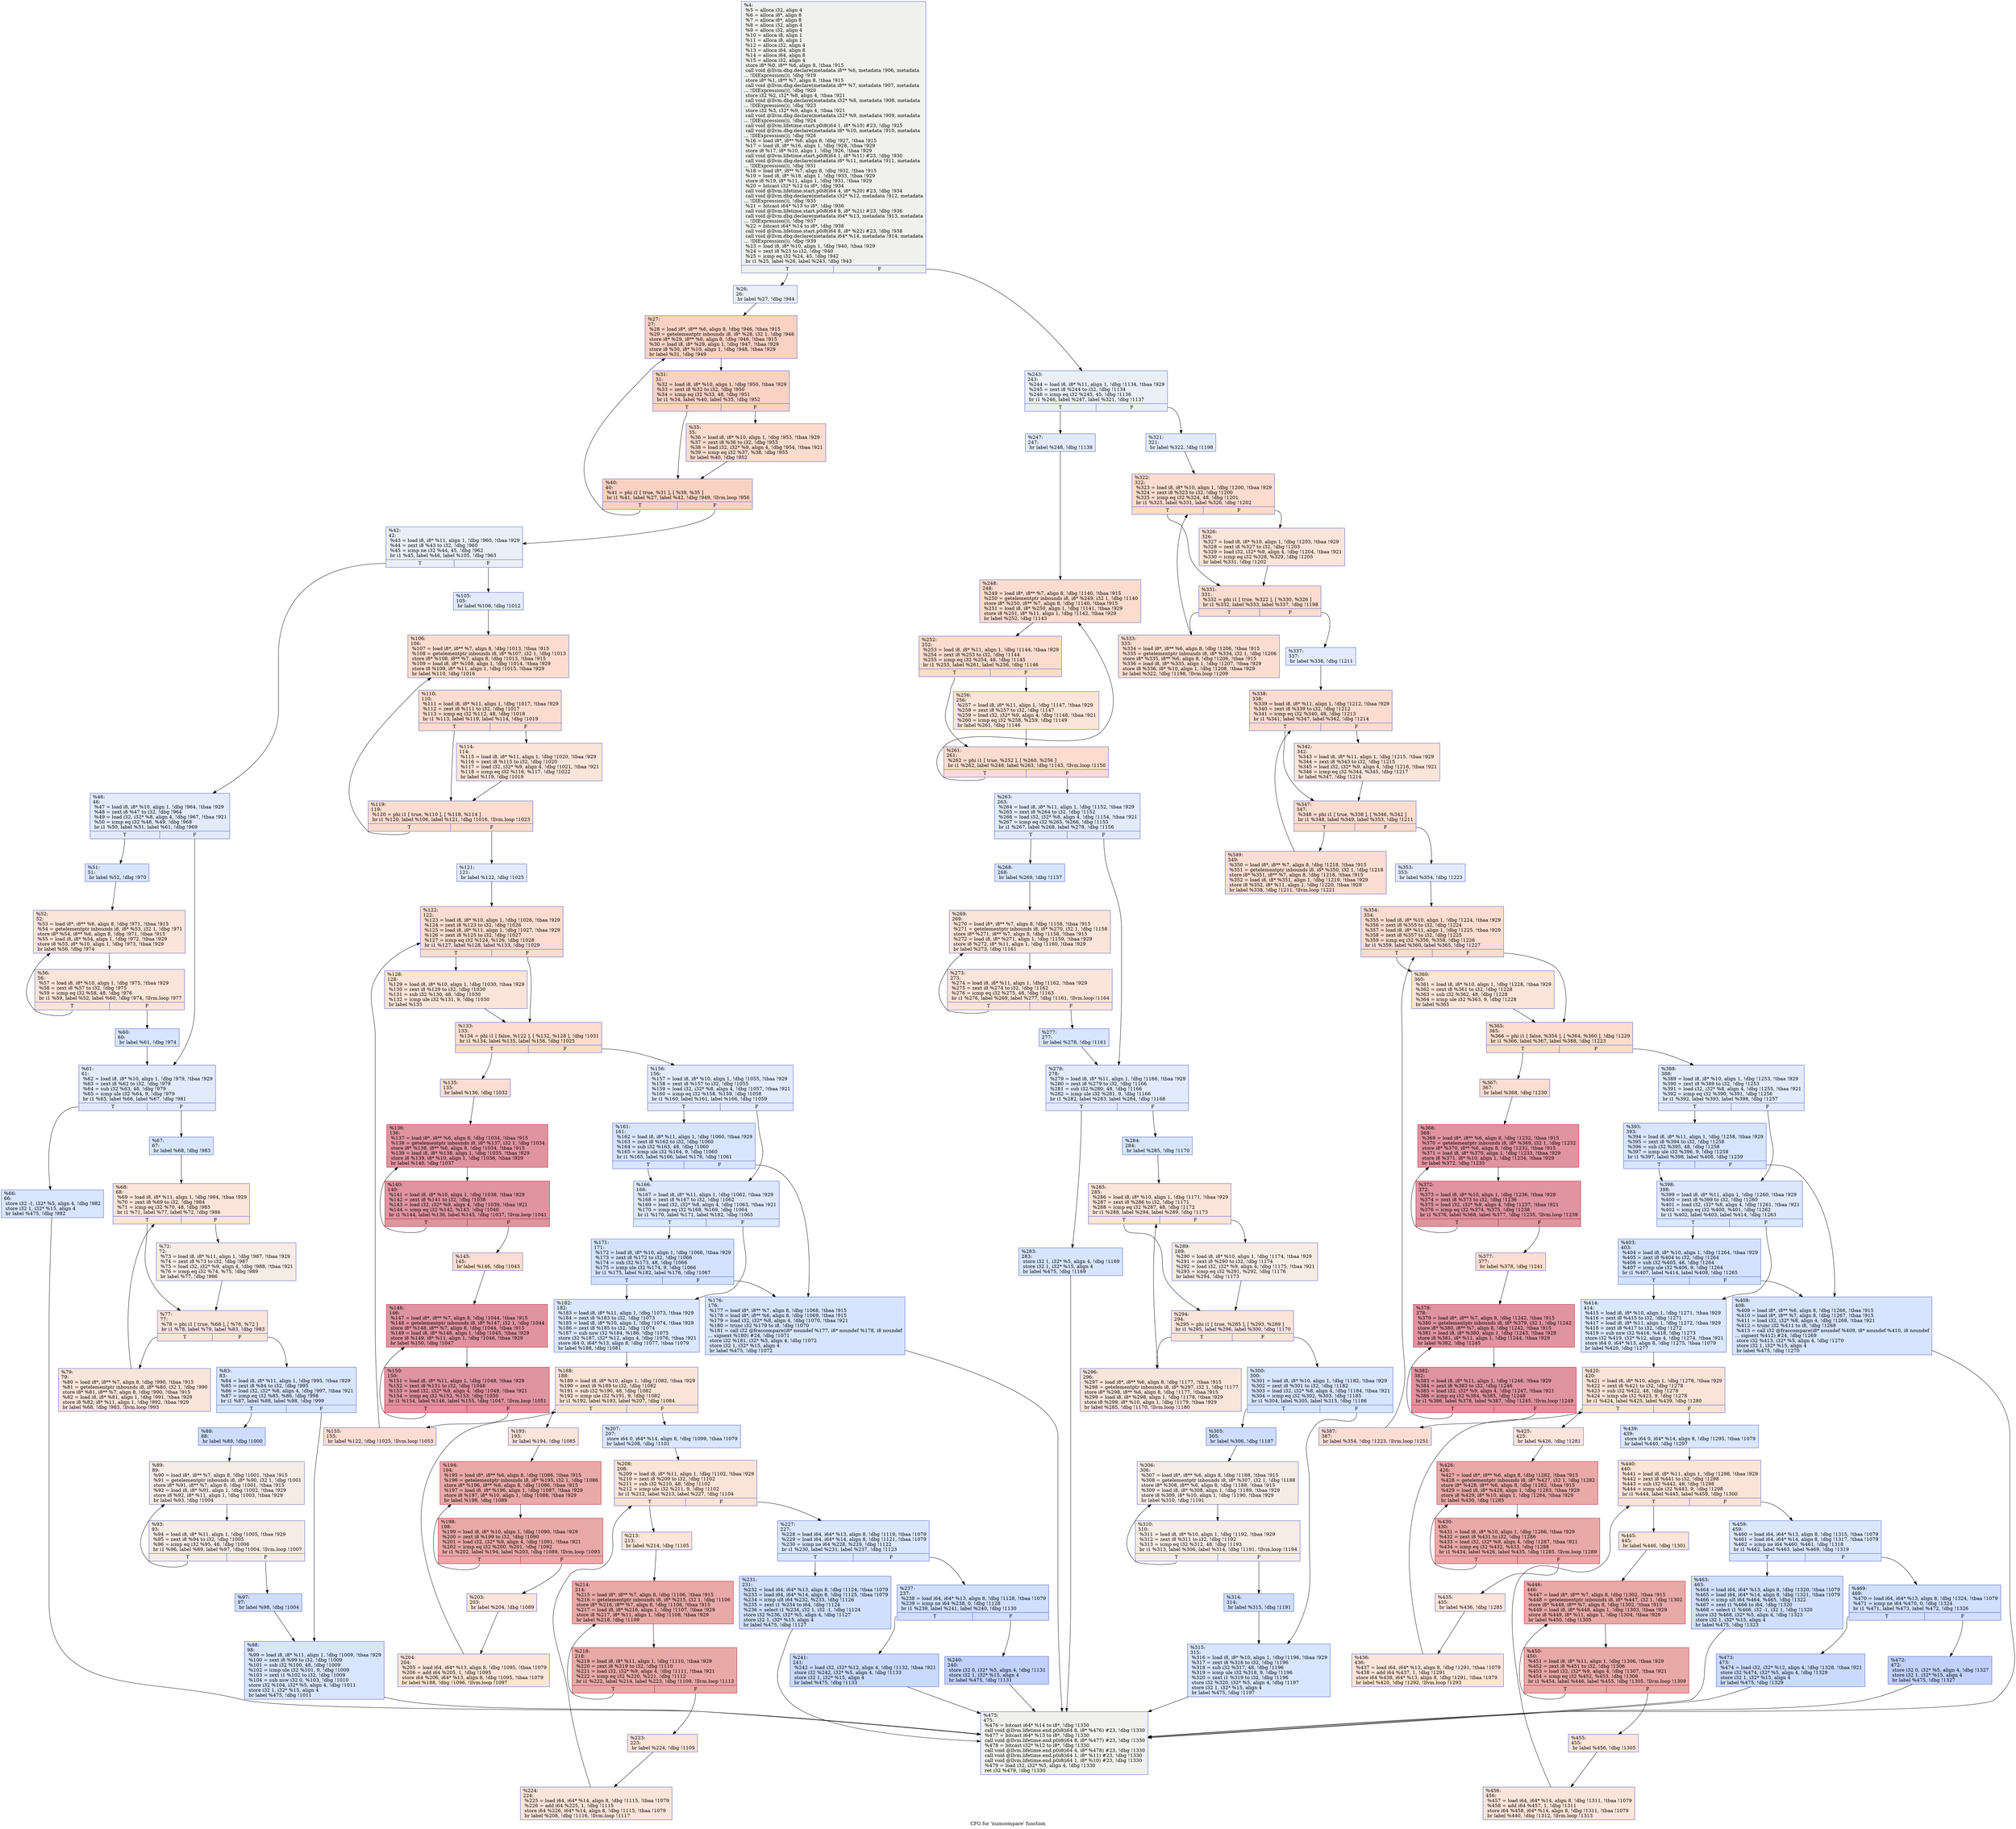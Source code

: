 digraph "CFG for 'numcompare' function" {
	label="CFG for 'numcompare' function";

	Node0x15ad9f0 [shape=record,color="#3d50c3ff", style=filled, fillcolor="#dedcdb70",label="{%4:\l  %5 = alloca i32, align 4\l  %6 = alloca i8*, align 8\l  %7 = alloca i8*, align 8\l  %8 = alloca i32, align 4\l  %9 = alloca i32, align 4\l  %10 = alloca i8, align 1\l  %11 = alloca i8, align 1\l  %12 = alloca i32, align 4\l  %13 = alloca i64, align 8\l  %14 = alloca i64, align 8\l  %15 = alloca i32, align 4\l  store i8* %0, i8** %6, align 8, !tbaa !915\l  call void @llvm.dbg.declare(metadata i8** %6, metadata !906, metadata\l... !DIExpression()), !dbg !919\l  store i8* %1, i8** %7, align 8, !tbaa !915\l  call void @llvm.dbg.declare(metadata i8** %7, metadata !907, metadata\l... !DIExpression()), !dbg !920\l  store i32 %2, i32* %8, align 4, !tbaa !921\l  call void @llvm.dbg.declare(metadata i32* %8, metadata !908, metadata\l... !DIExpression()), !dbg !923\l  store i32 %3, i32* %9, align 4, !tbaa !921\l  call void @llvm.dbg.declare(metadata i32* %9, metadata !909, metadata\l... !DIExpression()), !dbg !924\l  call void @llvm.lifetime.start.p0i8(i64 1, i8* %10) #23, !dbg !925\l  call void @llvm.dbg.declare(metadata i8* %10, metadata !910, metadata\l... !DIExpression()), !dbg !926\l  %16 = load i8*, i8** %6, align 8, !dbg !927, !tbaa !915\l  %17 = load i8, i8* %16, align 1, !dbg !928, !tbaa !929\l  store i8 %17, i8* %10, align 1, !dbg !926, !tbaa !929\l  call void @llvm.lifetime.start.p0i8(i64 1, i8* %11) #23, !dbg !930\l  call void @llvm.dbg.declare(metadata i8* %11, metadata !911, metadata\l... !DIExpression()), !dbg !931\l  %18 = load i8*, i8** %7, align 8, !dbg !932, !tbaa !915\l  %19 = load i8, i8* %18, align 1, !dbg !933, !tbaa !929\l  store i8 %19, i8* %11, align 1, !dbg !931, !tbaa !929\l  %20 = bitcast i32* %12 to i8*, !dbg !934\l  call void @llvm.lifetime.start.p0i8(i64 4, i8* %20) #23, !dbg !934\l  call void @llvm.dbg.declare(metadata i32* %12, metadata !912, metadata\l... !DIExpression()), !dbg !935\l  %21 = bitcast i64* %13 to i8*, !dbg !936\l  call void @llvm.lifetime.start.p0i8(i64 8, i8* %21) #23, !dbg !936\l  call void @llvm.dbg.declare(metadata i64* %13, metadata !913, metadata\l... !DIExpression()), !dbg !937\l  %22 = bitcast i64* %14 to i8*, !dbg !938\l  call void @llvm.lifetime.start.p0i8(i64 8, i8* %22) #23, !dbg !938\l  call void @llvm.dbg.declare(metadata i64* %14, metadata !914, metadata\l... !DIExpression()), !dbg !939\l  %23 = load i8, i8* %10, align 1, !dbg !940, !tbaa !929\l  %24 = zext i8 %23 to i32, !dbg !940\l  %25 = icmp eq i32 %24, 45, !dbg !942\l  br i1 %25, label %26, label %243, !dbg !943\l|{<s0>T|<s1>F}}"];
	Node0x15ad9f0:s0 -> Node0x15ae930;
	Node0x15ad9f0:s1 -> Node0x15afd30;
	Node0x15ae930 [shape=record,color="#3d50c3ff", style=filled, fillcolor="#cedaeb70",label="{%26:\l26:                                               \l  br label %27, !dbg !944\l}"];
	Node0x15ae930 -> Node0x15ae980;
	Node0x15ae980 [shape=record,color="#3d50c3ff", style=filled, fillcolor="#f4987a70",label="{%27:\l27:                                               \l  %28 = load i8*, i8** %6, align 8, !dbg !946, !tbaa !915\l  %29 = getelementptr inbounds i8, i8* %28, i32 1, !dbg !946\l  store i8* %29, i8** %6, align 8, !dbg !946, !tbaa !915\l  %30 = load i8, i8* %29, align 1, !dbg !947, !tbaa !929\l  store i8 %30, i8* %10, align 1, !dbg !948, !tbaa !929\l  br label %31, !dbg !949\l}"];
	Node0x15ae980 -> Node0x15ae9d0;
	Node0x15ae9d0 [shape=record,color="#3d50c3ff", style=filled, fillcolor="#f4987a70",label="{%31:\l31:                                               \l  %32 = load i8, i8* %10, align 1, !dbg !950, !tbaa !929\l  %33 = zext i8 %32 to i32, !dbg !950\l  %34 = icmp eq i32 %33, 48, !dbg !951\l  br i1 %34, label %40, label %35, !dbg !952\l|{<s0>T|<s1>F}}"];
	Node0x15ae9d0:s0 -> Node0x15aea70;
	Node0x15ae9d0:s1 -> Node0x15aea20;
	Node0x15aea20 [shape=record,color="#3d50c3ff", style=filled, fillcolor="#f7af9170",label="{%35:\l35:                                               \l  %36 = load i8, i8* %10, align 1, !dbg !953, !tbaa !929\l  %37 = zext i8 %36 to i32, !dbg !953\l  %38 = load i32, i32* %9, align 4, !dbg !954, !tbaa !921\l  %39 = icmp eq i32 %37, %38, !dbg !955\l  br label %40, !dbg !952\l}"];
	Node0x15aea20 -> Node0x15aea70;
	Node0x15aea70 [shape=record,color="#3d50c3ff", style=filled, fillcolor="#f4987a70",label="{%40:\l40:                                               \l  %41 = phi i1 [ true, %31 ], [ %39, %35 ]\l  br i1 %41, label %27, label %42, !dbg !949, !llvm.loop !956\l|{<s0>T|<s1>F}}"];
	Node0x15aea70:s0 -> Node0x15ae980;
	Node0x15aea70:s1 -> Node0x15aeac0;
	Node0x15aeac0 [shape=record,color="#3d50c3ff", style=filled, fillcolor="#cedaeb70",label="{%42:\l42:                                               \l  %43 = load i8, i8* %11, align 1, !dbg !960, !tbaa !929\l  %44 = zext i8 %43 to i32, !dbg !960\l  %45 = icmp ne i32 %44, 45, !dbg !962\l  br i1 %45, label %46, label %105, !dbg !963\l|{<s0>T|<s1>F}}"];
	Node0x15aeac0:s0 -> Node0x15aeb10;
	Node0x15aeac0:s1 -> Node0x15af0b0;
	Node0x15aeb10 [shape=record,color="#3d50c3ff", style=filled, fillcolor="#bbd1f870",label="{%46:\l46:                                               \l  %47 = load i8, i8* %10, align 1, !dbg !964, !tbaa !929\l  %48 = zext i8 %47 to i32, !dbg !964\l  %49 = load i32, i32* %8, align 4, !dbg !967, !tbaa !921\l  %50 = icmp eq i32 %48, %49, !dbg !968\l  br i1 %50, label %51, label %61, !dbg !969\l|{<s0>T|<s1>F}}"];
	Node0x15aeb10:s0 -> Node0x15aeb60;
	Node0x15aeb10:s1 -> Node0x15aeca0;
	Node0x15aeb60 [shape=record,color="#3d50c3ff", style=filled, fillcolor="#a7c5fe70",label="{%51:\l51:                                               \l  br label %52, !dbg !970\l}"];
	Node0x15aeb60 -> Node0x15aebb0;
	Node0x15aebb0 [shape=record,color="#3d50c3ff", style=filled, fillcolor="#f5c1a970",label="{%52:\l52:                                               \l  %53 = load i8*, i8** %6, align 8, !dbg !971, !tbaa !915\l  %54 = getelementptr inbounds i8, i8* %53, i32 1, !dbg !971\l  store i8* %54, i8** %6, align 8, !dbg !971, !tbaa !915\l  %55 = load i8, i8* %54, align 1, !dbg !972, !tbaa !929\l  store i8 %55, i8* %10, align 1, !dbg !973, !tbaa !929\l  br label %56, !dbg !974\l}"];
	Node0x15aebb0 -> Node0x15aec00;
	Node0x15aec00 [shape=record,color="#3d50c3ff", style=filled, fillcolor="#f5c1a970",label="{%56:\l56:                                               \l  %57 = load i8, i8* %10, align 1, !dbg !975, !tbaa !929\l  %58 = zext i8 %57 to i32, !dbg !975\l  %59 = icmp eq i32 %58, 48, !dbg !976\l  br i1 %59, label %52, label %60, !dbg !974, !llvm.loop !977\l|{<s0>T|<s1>F}}"];
	Node0x15aec00:s0 -> Node0x15aebb0;
	Node0x15aec00:s1 -> Node0x15aec50;
	Node0x15aec50 [shape=record,color="#3d50c3ff", style=filled, fillcolor="#a7c5fe70",label="{%60:\l60:                                               \l  br label %61, !dbg !974\l}"];
	Node0x15aec50 -> Node0x15aeca0;
	Node0x15aeca0 [shape=record,color="#3d50c3ff", style=filled, fillcolor="#bbd1f870",label="{%61:\l61:                                               \l  %62 = load i8, i8* %10, align 1, !dbg !979, !tbaa !929\l  %63 = zext i8 %62 to i32, !dbg !979\l  %64 = sub i32 %63, 48, !dbg !979\l  %65 = icmp ule i32 %64, 9, !dbg !979\l  br i1 %65, label %66, label %67, !dbg !981\l|{<s0>T|<s1>F}}"];
	Node0x15aeca0:s0 -> Node0x15aecf0;
	Node0x15aeca0:s1 -> Node0x15aed40;
	Node0x15aecf0 [shape=record,color="#3d50c3ff", style=filled, fillcolor="#a7c5fe70",label="{%66:\l66:                                               \l  store i32 -1, i32* %5, align 4, !dbg !982\l  store i32 1, i32* %15, align 4\l  br label %475, !dbg !982\l}"];
	Node0x15aecf0 -> Node0x15b12c0;
	Node0x15aed40 [shape=record,color="#3d50c3ff", style=filled, fillcolor="#a7c5fe70",label="{%67:\l67:                                               \l  br label %68, !dbg !983\l}"];
	Node0x15aed40 -> Node0x15aed90;
	Node0x15aed90 [shape=record,color="#3d50c3ff", style=filled, fillcolor="#f5c1a970",label="{%68:\l68:                                               \l  %69 = load i8, i8* %11, align 1, !dbg !984, !tbaa !929\l  %70 = zext i8 %69 to i32, !dbg !984\l  %71 = icmp eq i32 %70, 48, !dbg !985\l  br i1 %71, label %77, label %72, !dbg !986\l|{<s0>T|<s1>F}}"];
	Node0x15aed90:s0 -> Node0x15aee30;
	Node0x15aed90:s1 -> Node0x15aede0;
	Node0x15aede0 [shape=record,color="#3d50c3ff", style=filled, fillcolor="#ecd3c570",label="{%72:\l72:                                               \l  %73 = load i8, i8* %11, align 1, !dbg !987, !tbaa !929\l  %74 = zext i8 %73 to i32, !dbg !987\l  %75 = load i32, i32* %9, align 4, !dbg !988, !tbaa !921\l  %76 = icmp eq i32 %74, %75, !dbg !989\l  br label %77, !dbg !986\l}"];
	Node0x15aede0 -> Node0x15aee30;
	Node0x15aee30 [shape=record,color="#3d50c3ff", style=filled, fillcolor="#f5c1a970",label="{%77:\l77:                                               \l  %78 = phi i1 [ true, %68 ], [ %76, %72 ]\l  br i1 %78, label %79, label %83, !dbg !983\l|{<s0>T|<s1>F}}"];
	Node0x15aee30:s0 -> Node0x15aee80;
	Node0x15aee30:s1 -> Node0x15aeed0;
	Node0x15aee80 [shape=record,color="#3d50c3ff", style=filled, fillcolor="#f4c5ad70",label="{%79:\l79:                                               \l  %80 = load i8*, i8** %7, align 8, !dbg !990, !tbaa !915\l  %81 = getelementptr inbounds i8, i8* %80, i32 1, !dbg !990\l  store i8* %81, i8** %7, align 8, !dbg !990, !tbaa !915\l  %82 = load i8, i8* %81, align 1, !dbg !991, !tbaa !929\l  store i8 %82, i8* %11, align 1, !dbg !992, !tbaa !929\l  br label %68, !dbg !983, !llvm.loop !993\l}"];
	Node0x15aee80 -> Node0x15aed90;
	Node0x15aeed0 [shape=record,color="#3d50c3ff", style=filled, fillcolor="#a7c5fe70",label="{%83:\l83:                                               \l  %84 = load i8, i8* %11, align 1, !dbg !995, !tbaa !929\l  %85 = zext i8 %84 to i32, !dbg !995\l  %86 = load i32, i32* %8, align 4, !dbg !997, !tbaa !921\l  %87 = icmp eq i32 %85, %86, !dbg !998\l  br i1 %87, label %88, label %98, !dbg !999\l|{<s0>T|<s1>F}}"];
	Node0x15aeed0:s0 -> Node0x15aef20;
	Node0x15aeed0:s1 -> Node0x15af060;
	Node0x15aef20 [shape=record,color="#3d50c3ff", style=filled, fillcolor="#8fb1fe70",label="{%88:\l88:                                               \l  br label %89, !dbg !1000\l}"];
	Node0x15aef20 -> Node0x15aef70;
	Node0x15aef70 [shape=record,color="#3d50c3ff", style=filled, fillcolor="#ecd3c570",label="{%89:\l89:                                               \l  %90 = load i8*, i8** %7, align 8, !dbg !1001, !tbaa !915\l  %91 = getelementptr inbounds i8, i8* %90, i32 1, !dbg !1001\l  store i8* %91, i8** %7, align 8, !dbg !1001, !tbaa !915\l  %92 = load i8, i8* %91, align 1, !dbg !1002, !tbaa !929\l  store i8 %92, i8* %11, align 1, !dbg !1003, !tbaa !929\l  br label %93, !dbg !1004\l}"];
	Node0x15aef70 -> Node0x15aefc0;
	Node0x15aefc0 [shape=record,color="#3d50c3ff", style=filled, fillcolor="#ecd3c570",label="{%93:\l93:                                               \l  %94 = load i8, i8* %11, align 1, !dbg !1005, !tbaa !929\l  %95 = zext i8 %94 to i32, !dbg !1005\l  %96 = icmp eq i32 %95, 48, !dbg !1006\l  br i1 %96, label %89, label %97, !dbg !1004, !llvm.loop !1007\l|{<s0>T|<s1>F}}"];
	Node0x15aefc0:s0 -> Node0x15aef70;
	Node0x15aefc0:s1 -> Node0x15af010;
	Node0x15af010 [shape=record,color="#3d50c3ff", style=filled, fillcolor="#8fb1fe70",label="{%97:\l97:                                               \l  br label %98, !dbg !1004\l}"];
	Node0x15af010 -> Node0x15af060;
	Node0x15af060 [shape=record,color="#3d50c3ff", style=filled, fillcolor="#a7c5fe70",label="{%98:\l98:                                               \l  %99 = load i8, i8* %11, align 1, !dbg !1009, !tbaa !929\l  %100 = zext i8 %99 to i32, !dbg !1009\l  %101 = sub i32 %100, 48, !dbg !1009\l  %102 = icmp ule i32 %101, 9, !dbg !1009\l  %103 = zext i1 %102 to i32, !dbg !1009\l  %104 = sub nsw i32 0, %103, !dbg !1010\l  store i32 %104, i32* %5, align 4, !dbg !1011\l  store i32 1, i32* %15, align 4\l  br label %475, !dbg !1011\l}"];
	Node0x15af060 -> Node0x15b12c0;
	Node0x15af0b0 [shape=record,color="#3d50c3ff", style=filled, fillcolor="#bbd1f870",label="{%105:\l105:                                              \l  br label %106, !dbg !1012\l}"];
	Node0x15af0b0 -> Node0x15af100;
	Node0x15af100 [shape=record,color="#3d50c3ff", style=filled, fillcolor="#f7af9170",label="{%106:\l106:                                              \l  %107 = load i8*, i8** %7, align 8, !dbg !1013, !tbaa !915\l  %108 = getelementptr inbounds i8, i8* %107, i32 1, !dbg !1013\l  store i8* %108, i8** %7, align 8, !dbg !1013, !tbaa !915\l  %109 = load i8, i8* %108, align 1, !dbg !1014, !tbaa !929\l  store i8 %109, i8* %11, align 1, !dbg !1015, !tbaa !929\l  br label %110, !dbg !1016\l}"];
	Node0x15af100 -> Node0x15af150;
	Node0x15af150 [shape=record,color="#3d50c3ff", style=filled, fillcolor="#f7af9170",label="{%110:\l110:                                              \l  %111 = load i8, i8* %11, align 1, !dbg !1017, !tbaa !929\l  %112 = zext i8 %111 to i32, !dbg !1017\l  %113 = icmp eq i32 %112, 48, !dbg !1018\l  br i1 %113, label %119, label %114, !dbg !1019\l|{<s0>T|<s1>F}}"];
	Node0x15af150:s0 -> Node0x15af1f0;
	Node0x15af150:s1 -> Node0x15af1a0;
	Node0x15af1a0 [shape=record,color="#3d50c3ff", style=filled, fillcolor="#f5c1a970",label="{%114:\l114:                                              \l  %115 = load i8, i8* %11, align 1, !dbg !1020, !tbaa !929\l  %116 = zext i8 %115 to i32, !dbg !1020\l  %117 = load i32, i32* %9, align 4, !dbg !1021, !tbaa !921\l  %118 = icmp eq i32 %116, %117, !dbg !1022\l  br label %119, !dbg !1019\l}"];
	Node0x15af1a0 -> Node0x15af1f0;
	Node0x15af1f0 [shape=record,color="#3d50c3ff", style=filled, fillcolor="#f7af9170",label="{%119:\l119:                                              \l  %120 = phi i1 [ true, %110 ], [ %118, %114 ]\l  br i1 %120, label %106, label %121, !dbg !1016, !llvm.loop !1023\l|{<s0>T|<s1>F}}"];
	Node0x15af1f0:s0 -> Node0x15af100;
	Node0x15af1f0:s1 -> Node0x15af240;
	Node0x15af240 [shape=record,color="#3d50c3ff", style=filled, fillcolor="#bbd1f870",label="{%121:\l121:                                              \l  br label %122, !dbg !1025\l}"];
	Node0x15af240 -> Node0x15af290;
	Node0x15af290 [shape=record,color="#3d50c3ff", style=filled, fillcolor="#f7af9170",label="{%122:\l122:                                              \l  %123 = load i8, i8* %10, align 1, !dbg !1026, !tbaa !929\l  %124 = zext i8 %123 to i32, !dbg !1026\l  %125 = load i8, i8* %11, align 1, !dbg !1027, !tbaa !929\l  %126 = zext i8 %125 to i32, !dbg !1027\l  %127 = icmp eq i32 %124, %126, !dbg !1028\l  br i1 %127, label %128, label %133, !dbg !1029\l|{<s0>T|<s1>F}}"];
	Node0x15af290:s0 -> Node0x15af2e0;
	Node0x15af290:s1 -> Node0x15af330;
	Node0x15af2e0 [shape=record,color="#3d50c3ff", style=filled, fillcolor="#f5c1a970",label="{%128:\l128:                                              \l  %129 = load i8, i8* %10, align 1, !dbg !1030, !tbaa !929\l  %130 = zext i8 %129 to i32, !dbg !1030\l  %131 = sub i32 %130, 48, !dbg !1030\l  %132 = icmp ule i32 %131, 9, !dbg !1030\l  br label %133\l}"];
	Node0x15af2e0 -> Node0x15af330;
	Node0x15af330 [shape=record,color="#3d50c3ff", style=filled, fillcolor="#f7af9170",label="{%133:\l133:                                              \l  %134 = phi i1 [ false, %122 ], [ %132, %128 ], !dbg !1031\l  br i1 %134, label %135, label %156, !dbg !1025\l|{<s0>T|<s1>F}}"];
	Node0x15af330:s0 -> Node0x15af380;
	Node0x15af330:s1 -> Node0x15af5b0;
	Node0x15af380 [shape=record,color="#3d50c3ff", style=filled, fillcolor="#f7b39670",label="{%135:\l135:                                              \l  br label %136, !dbg !1032\l}"];
	Node0x15af380 -> Node0x15af3d0;
	Node0x15af3d0 [shape=record,color="#b70d28ff", style=filled, fillcolor="#b70d2870",label="{%136:\l136:                                              \l  %137 = load i8*, i8** %6, align 8, !dbg !1034, !tbaa !915\l  %138 = getelementptr inbounds i8, i8* %137, i32 1, !dbg !1034\l  store i8* %138, i8** %6, align 8, !dbg !1034, !tbaa !915\l  %139 = load i8, i8* %138, align 1, !dbg !1035, !tbaa !929\l  store i8 %139, i8* %10, align 1, !dbg !1036, !tbaa !929\l  br label %140, !dbg !1037\l}"];
	Node0x15af3d0 -> Node0x15af420;
	Node0x15af420 [shape=record,color="#b70d28ff", style=filled, fillcolor="#b70d2870",label="{%140:\l140:                                              \l  %141 = load i8, i8* %10, align 1, !dbg !1038, !tbaa !929\l  %142 = zext i8 %141 to i32, !dbg !1038\l  %143 = load i32, i32* %9, align 4, !dbg !1039, !tbaa !921\l  %144 = icmp eq i32 %142, %143, !dbg !1040\l  br i1 %144, label %136, label %145, !dbg !1037, !llvm.loop !1041\l|{<s0>T|<s1>F}}"];
	Node0x15af420:s0 -> Node0x15af3d0;
	Node0x15af420:s1 -> Node0x15af470;
	Node0x15af470 [shape=record,color="#3d50c3ff", style=filled, fillcolor="#f7b39670",label="{%145:\l145:                                              \l  br label %146, !dbg !1043\l}"];
	Node0x15af470 -> Node0x15af4c0;
	Node0x15af4c0 [shape=record,color="#b70d28ff", style=filled, fillcolor="#b70d2870",label="{%146:\l146:                                              \l  %147 = load i8*, i8** %7, align 8, !dbg !1044, !tbaa !915\l  %148 = getelementptr inbounds i8, i8* %147, i32 1, !dbg !1044\l  store i8* %148, i8** %7, align 8, !dbg !1044, !tbaa !915\l  %149 = load i8, i8* %148, align 1, !dbg !1045, !tbaa !929\l  store i8 %149, i8* %11, align 1, !dbg !1046, !tbaa !929\l  br label %150, !dbg !1047\l}"];
	Node0x15af4c0 -> Node0x15af510;
	Node0x15af510 [shape=record,color="#b70d28ff", style=filled, fillcolor="#b70d2870",label="{%150:\l150:                                              \l  %151 = load i8, i8* %11, align 1, !dbg !1048, !tbaa !929\l  %152 = zext i8 %151 to i32, !dbg !1048\l  %153 = load i32, i32* %9, align 4, !dbg !1049, !tbaa !921\l  %154 = icmp eq i32 %152, %153, !dbg !1050\l  br i1 %154, label %146, label %155, !dbg !1047, !llvm.loop !1051\l|{<s0>T|<s1>F}}"];
	Node0x15af510:s0 -> Node0x15af4c0;
	Node0x15af510:s1 -> Node0x15af560;
	Node0x15af560 [shape=record,color="#3d50c3ff", style=filled, fillcolor="#f7b39670",label="{%155:\l155:                                              \l  br label %122, !dbg !1025, !llvm.loop !1053\l}"];
	Node0x15af560 -> Node0x15af290;
	Node0x15af5b0 [shape=record,color="#3d50c3ff", style=filled, fillcolor="#bbd1f870",label="{%156:\l156:                                              \l  %157 = load i8, i8* %10, align 1, !dbg !1055, !tbaa !929\l  %158 = zext i8 %157 to i32, !dbg !1055\l  %159 = load i32, i32* %8, align 4, !dbg !1057, !tbaa !921\l  %160 = icmp eq i32 %158, %159, !dbg !1058\l  br i1 %160, label %161, label %166, !dbg !1059\l|{<s0>T|<s1>F}}"];
	Node0x15af5b0:s0 -> Node0x15af600;
	Node0x15af5b0:s1 -> Node0x15af650;
	Node0x15af600 [shape=record,color="#3d50c3ff", style=filled, fillcolor="#a7c5fe70",label="{%161:\l161:                                              \l  %162 = load i8, i8* %11, align 1, !dbg !1060, !tbaa !929\l  %163 = zext i8 %162 to i32, !dbg !1060\l  %164 = sub i32 %163, 48, !dbg !1060\l  %165 = icmp ule i32 %164, 9, !dbg !1060\l  br i1 %165, label %166, label %176, !dbg !1061\l|{<s0>T|<s1>F}}"];
	Node0x15af600:s0 -> Node0x15af650;
	Node0x15af600:s1 -> Node0x15af6f0;
	Node0x15af650 [shape=record,color="#3d50c3ff", style=filled, fillcolor="#b2ccfb70",label="{%166:\l166:                                              \l  %167 = load i8, i8* %11, align 1, !dbg !1062, !tbaa !929\l  %168 = zext i8 %167 to i32, !dbg !1062\l  %169 = load i32, i32* %8, align 4, !dbg !1063, !tbaa !921\l  %170 = icmp eq i32 %168, %169, !dbg !1064\l  br i1 %170, label %171, label %182, !dbg !1065\l|{<s0>T|<s1>F}}"];
	Node0x15af650:s0 -> Node0x15af6a0;
	Node0x15af650:s1 -> Node0x15af740;
	Node0x15af6a0 [shape=record,color="#3d50c3ff", style=filled, fillcolor="#9ebeff70",label="{%171:\l171:                                              \l  %172 = load i8, i8* %10, align 1, !dbg !1066, !tbaa !929\l  %173 = zext i8 %172 to i32, !dbg !1066\l  %174 = sub i32 %173, 48, !dbg !1066\l  %175 = icmp ule i32 %174, 9, !dbg !1066\l  br i1 %175, label %182, label %176, !dbg !1067\l|{<s0>T|<s1>F}}"];
	Node0x15af6a0:s0 -> Node0x15af740;
	Node0x15af6a0:s1 -> Node0x15af6f0;
	Node0x15af6f0 [shape=record,color="#3d50c3ff", style=filled, fillcolor="#a5c3fe70",label="{%176:\l176:                                              \l  %177 = load i8*, i8** %7, align 8, !dbg !1068, !tbaa !915\l  %178 = load i8*, i8** %6, align 8, !dbg !1069, !tbaa !915\l  %179 = load i32, i32* %8, align 4, !dbg !1070, !tbaa !921\l  %180 = trunc i32 %179 to i8, !dbg !1070\l  %181 = call i32 @fraccompare(i8* noundef %177, i8* noundef %178, i8 noundef\l... signext %180) #24, !dbg !1071\l  store i32 %181, i32* %5, align 4, !dbg !1072\l  store i32 1, i32* %15, align 4\l  br label %475, !dbg !1072\l}"];
	Node0x15af6f0 -> Node0x15b12c0;
	Node0x15af740 [shape=record,color="#3d50c3ff", style=filled, fillcolor="#abc8fd70",label="{%182:\l182:                                              \l  %183 = load i8, i8* %11, align 1, !dbg !1073, !tbaa !929\l  %184 = zext i8 %183 to i32, !dbg !1073\l  %185 = load i8, i8* %10, align 1, !dbg !1074, !tbaa !929\l  %186 = zext i8 %185 to i32, !dbg !1074\l  %187 = sub nsw i32 %184, %186, !dbg !1075\l  store i32 %187, i32* %12, align 4, !dbg !1076, !tbaa !921\l  store i64 0, i64* %13, align 8, !dbg !1077, !tbaa !1079\l  br label %188, !dbg !1081\l}"];
	Node0x15af740 -> Node0x15af790;
	Node0x15af790 [shape=record,color="#3d50c3ff", style=filled, fillcolor="#f6bfa670",label="{%188:\l188:                                              \l  %189 = load i8, i8* %10, align 1, !dbg !1082, !tbaa !929\l  %190 = zext i8 %189 to i32, !dbg !1082\l  %191 = sub i32 %190, 48, !dbg !1082\l  %192 = icmp ule i32 %191, 9, !dbg !1082\l  br i1 %192, label %193, label %207, !dbg !1084\l|{<s0>T|<s1>F}}"];
	Node0x15af790:s0 -> Node0x15af7e0;
	Node0x15af790:s1 -> Node0x15af970;
	Node0x15af7e0 [shape=record,color="#3d50c3ff", style=filled, fillcolor="#f5c1a970",label="{%193:\l193:                                              \l  br label %194, !dbg !1085\l}"];
	Node0x15af7e0 -> Node0x15af830;
	Node0x15af830 [shape=record,color="#b70d28ff", style=filled, fillcolor="#ca3b3770",label="{%194:\l194:                                              \l  %195 = load i8*, i8** %6, align 8, !dbg !1086, !tbaa !915\l  %196 = getelementptr inbounds i8, i8* %195, i32 1, !dbg !1086\l  store i8* %196, i8** %6, align 8, !dbg !1086, !tbaa !915\l  %197 = load i8, i8* %196, align 1, !dbg !1087, !tbaa !929\l  store i8 %197, i8* %10, align 1, !dbg !1088, !tbaa !929\l  br label %198, !dbg !1089\l}"];
	Node0x15af830 -> Node0x15af880;
	Node0x15af880 [shape=record,color="#b70d28ff", style=filled, fillcolor="#ca3b3770",label="{%198:\l198:                                              \l  %199 = load i8, i8* %10, align 1, !dbg !1090, !tbaa !929\l  %200 = zext i8 %199 to i32, !dbg !1090\l  %201 = load i32, i32* %9, align 4, !dbg !1091, !tbaa !921\l  %202 = icmp eq i32 %200, %201, !dbg !1092\l  br i1 %202, label %194, label %203, !dbg !1089, !llvm.loop !1093\l|{<s0>T|<s1>F}}"];
	Node0x15af880:s0 -> Node0x15af830;
	Node0x15af880:s1 -> Node0x15af8d0;
	Node0x15af8d0 [shape=record,color="#3d50c3ff", style=filled, fillcolor="#f5c1a970",label="{%203:\l203:                                              \l  br label %204, !dbg !1089\l}"];
	Node0x15af8d0 -> Node0x15af920;
	Node0x15af920 [shape=record,color="#3d50c3ff", style=filled, fillcolor="#f5c1a970",label="{%204:\l204:                                              \l  %205 = load i64, i64* %13, align 8, !dbg !1095, !tbaa !1079\l  %206 = add i64 %205, 1, !dbg !1095\l  store i64 %206, i64* %13, align 8, !dbg !1095, !tbaa !1079\l  br label %188, !dbg !1096, !llvm.loop !1097\l}"];
	Node0x15af920 -> Node0x15af790;
	Node0x15af970 [shape=record,color="#3d50c3ff", style=filled, fillcolor="#abc8fd70",label="{%207:\l207:                                              \l  store i64 0, i64* %14, align 8, !dbg !1099, !tbaa !1079\l  br label %208, !dbg !1101\l}"];
	Node0x15af970 -> Node0x15af9c0;
	Node0x15af9c0 [shape=record,color="#3d50c3ff", style=filled, fillcolor="#f6bfa670",label="{%208:\l208:                                              \l  %209 = load i8, i8* %11, align 1, !dbg !1102, !tbaa !929\l  %210 = zext i8 %209 to i32, !dbg !1102\l  %211 = sub i32 %210, 48, !dbg !1102\l  %212 = icmp ule i32 %211, 9, !dbg !1102\l  br i1 %212, label %213, label %227, !dbg !1104\l|{<s0>T|<s1>F}}"];
	Node0x15af9c0:s0 -> Node0x15afa10;
	Node0x15af9c0:s1 -> Node0x15afba0;
	Node0x15afa10 [shape=record,color="#3d50c3ff", style=filled, fillcolor="#f5c1a970",label="{%213:\l213:                                              \l  br label %214, !dbg !1105\l}"];
	Node0x15afa10 -> Node0x15afa60;
	Node0x15afa60 [shape=record,color="#b70d28ff", style=filled, fillcolor="#ca3b3770",label="{%214:\l214:                                              \l  %215 = load i8*, i8** %7, align 8, !dbg !1106, !tbaa !915\l  %216 = getelementptr inbounds i8, i8* %215, i32 1, !dbg !1106\l  store i8* %216, i8** %7, align 8, !dbg !1106, !tbaa !915\l  %217 = load i8, i8* %216, align 1, !dbg !1107, !tbaa !929\l  store i8 %217, i8* %11, align 1, !dbg !1108, !tbaa !929\l  br label %218, !dbg !1109\l}"];
	Node0x15afa60 -> Node0x15afab0;
	Node0x15afab0 [shape=record,color="#b70d28ff", style=filled, fillcolor="#ca3b3770",label="{%218:\l218:                                              \l  %219 = load i8, i8* %11, align 1, !dbg !1110, !tbaa !929\l  %220 = zext i8 %219 to i32, !dbg !1110\l  %221 = load i32, i32* %9, align 4, !dbg !1111, !tbaa !921\l  %222 = icmp eq i32 %220, %221, !dbg !1112\l  br i1 %222, label %214, label %223, !dbg !1109, !llvm.loop !1113\l|{<s0>T|<s1>F}}"];
	Node0x15afab0:s0 -> Node0x15afa60;
	Node0x15afab0:s1 -> Node0x15afb00;
	Node0x15afb00 [shape=record,color="#3d50c3ff", style=filled, fillcolor="#f5c1a970",label="{%223:\l223:                                              \l  br label %224, !dbg !1109\l}"];
	Node0x15afb00 -> Node0x15afb50;
	Node0x15afb50 [shape=record,color="#3d50c3ff", style=filled, fillcolor="#f5c1a970",label="{%224:\l224:                                              \l  %225 = load i64, i64* %14, align 8, !dbg !1115, !tbaa !1079\l  %226 = add i64 %225, 1, !dbg !1115\l  store i64 %226, i64* %14, align 8, !dbg !1115, !tbaa !1079\l  br label %208, !dbg !1116, !llvm.loop !1117\l}"];
	Node0x15afb50 -> Node0x15af9c0;
	Node0x15afba0 [shape=record,color="#3d50c3ff", style=filled, fillcolor="#abc8fd70",label="{%227:\l227:                                              \l  %228 = load i64, i64* %13, align 8, !dbg !1119, !tbaa !1079\l  %229 = load i64, i64* %14, align 8, !dbg !1121, !tbaa !1079\l  %230 = icmp ne i64 %228, %229, !dbg !1122\l  br i1 %230, label %231, label %237, !dbg !1123\l|{<s0>T|<s1>F}}"];
	Node0x15afba0:s0 -> Node0x15afbf0;
	Node0x15afba0:s1 -> Node0x15afc40;
	Node0x15afbf0 [shape=record,color="#3d50c3ff", style=filled, fillcolor="#96b7ff70",label="{%231:\l231:                                              \l  %232 = load i64, i64* %13, align 8, !dbg !1124, !tbaa !1079\l  %233 = load i64, i64* %14, align 8, !dbg !1125, !tbaa !1079\l  %234 = icmp ult i64 %232, %233, !dbg !1126\l  %235 = zext i1 %234 to i64, !dbg !1124\l  %236 = select i1 %234, i32 1, i32 -1, !dbg !1124\l  store i32 %236, i32* %5, align 4, !dbg !1127\l  store i32 1, i32* %15, align 4\l  br label %475, !dbg !1127\l}"];
	Node0x15afbf0 -> Node0x15b12c0;
	Node0x15afc40 [shape=record,color="#3d50c3ff", style=filled, fillcolor="#96b7ff70",label="{%237:\l237:                                              \l  %238 = load i64, i64* %13, align 8, !dbg !1128, !tbaa !1079\l  %239 = icmp ne i64 %238, 0, !dbg !1128\l  br i1 %239, label %241, label %240, !dbg !1130\l|{<s0>T|<s1>F}}"];
	Node0x15afc40:s0 -> Node0x15afce0;
	Node0x15afc40:s1 -> Node0x15afc90;
	Node0x15afc90 [shape=record,color="#3d50c3ff", style=filled, fillcolor="#7396f570",label="{%240:\l240:                                              \l  store i32 0, i32* %5, align 4, !dbg !1131\l  store i32 1, i32* %15, align 4\l  br label %475, !dbg !1131\l}"];
	Node0x15afc90 -> Node0x15b12c0;
	Node0x15afce0 [shape=record,color="#3d50c3ff", style=filled, fillcolor="#88abfd70",label="{%241:\l241:                                              \l  %242 = load i32, i32* %12, align 4, !dbg !1132, !tbaa !921\l  store i32 %242, i32* %5, align 4, !dbg !1133\l  store i32 1, i32* %15, align 4\l  br label %475, !dbg !1133\l}"];
	Node0x15afce0 -> Node0x15b12c0;
	Node0x15afd30 [shape=record,color="#3d50c3ff", style=filled, fillcolor="#cedaeb70",label="{%243:\l243:                                              \l  %244 = load i8, i8* %11, align 1, !dbg !1134, !tbaa !929\l  %245 = zext i8 %244 to i32, !dbg !1134\l  %246 = icmp eq i32 %245, 45, !dbg !1136\l  br i1 %246, label %247, label %321, !dbg !1137\l|{<s0>T|<s1>F}}"];
	Node0x15afd30:s0 -> Node0x15afd80;
	Node0x15afd30:s1 -> Node0x15b04b0;
	Node0x15afd80 [shape=record,color="#3d50c3ff", style=filled, fillcolor="#bbd1f870",label="{%247:\l247:                                              \l  br label %248, !dbg !1138\l}"];
	Node0x15afd80 -> Node0x15afdd0;
	Node0x15afdd0 [shape=record,color="#3d50c3ff", style=filled, fillcolor="#f7af9170",label="{%248:\l248:                                              \l  %249 = load i8*, i8** %7, align 8, !dbg !1140, !tbaa !915\l  %250 = getelementptr inbounds i8, i8* %249, i32 1, !dbg !1140\l  store i8* %250, i8** %7, align 8, !dbg !1140, !tbaa !915\l  %251 = load i8, i8* %250, align 1, !dbg !1141, !tbaa !929\l  store i8 %251, i8* %11, align 1, !dbg !1142, !tbaa !929\l  br label %252, !dbg !1143\l}"];
	Node0x15afdd0 -> Node0x15afe20;
	Node0x15afe20 [shape=record,color="#3d50c3ff", style=filled, fillcolor="#f7af9170",label="{%252:\l252:                                              \l  %253 = load i8, i8* %11, align 1, !dbg !1144, !tbaa !929\l  %254 = zext i8 %253 to i32, !dbg !1144\l  %255 = icmp eq i32 %254, 48, !dbg !1145\l  br i1 %255, label %261, label %256, !dbg !1146\l|{<s0>T|<s1>F}}"];
	Node0x15afe20:s0 -> Node0x15afec0;
	Node0x15afe20:s1 -> Node0x15afe70;
	Node0x15afe70 [shape=record,color="#3d50c3ff", style=filled, fillcolor="#f5c1a970",label="{%256:\l256:                                              \l  %257 = load i8, i8* %11, align 1, !dbg !1147, !tbaa !929\l  %258 = zext i8 %257 to i32, !dbg !1147\l  %259 = load i32, i32* %9, align 4, !dbg !1148, !tbaa !921\l  %260 = icmp eq i32 %258, %259, !dbg !1149\l  br label %261, !dbg !1146\l}"];
	Node0x15afe70 -> Node0x15afec0;
	Node0x15afec0 [shape=record,color="#3d50c3ff", style=filled, fillcolor="#f7af9170",label="{%261:\l261:                                              \l  %262 = phi i1 [ true, %252 ], [ %260, %256 ]\l  br i1 %262, label %248, label %263, !dbg !1143, !llvm.loop !1150\l|{<s0>T|<s1>F}}"];
	Node0x15afec0:s0 -> Node0x15afdd0;
	Node0x15afec0:s1 -> Node0x15aff10;
	Node0x15aff10 [shape=record,color="#3d50c3ff", style=filled, fillcolor="#bbd1f870",label="{%263:\l263:                                              \l  %264 = load i8, i8* %11, align 1, !dbg !1152, !tbaa !929\l  %265 = zext i8 %264 to i32, !dbg !1152\l  %266 = load i32, i32* %8, align 4, !dbg !1154, !tbaa !921\l  %267 = icmp eq i32 %265, %266, !dbg !1155\l  br i1 %267, label %268, label %278, !dbg !1156\l|{<s0>T|<s1>F}}"];
	Node0x15aff10:s0 -> Node0x15aff60;
	Node0x15aff10:s1 -> Node0x15b00a0;
	Node0x15aff60 [shape=record,color="#3d50c3ff", style=filled, fillcolor="#a7c5fe70",label="{%268:\l268:                                              \l  br label %269, !dbg !1157\l}"];
	Node0x15aff60 -> Node0x15affb0;
	Node0x15affb0 [shape=record,color="#3d50c3ff", style=filled, fillcolor="#f5c1a970",label="{%269:\l269:                                              \l  %270 = load i8*, i8** %7, align 8, !dbg !1158, !tbaa !915\l  %271 = getelementptr inbounds i8, i8* %270, i32 1, !dbg !1158\l  store i8* %271, i8** %7, align 8, !dbg !1158, !tbaa !915\l  %272 = load i8, i8* %271, align 1, !dbg !1159, !tbaa !929\l  store i8 %272, i8* %11, align 1, !dbg !1160, !tbaa !929\l  br label %273, !dbg !1161\l}"];
	Node0x15affb0 -> Node0x15b0000;
	Node0x15b0000 [shape=record,color="#3d50c3ff", style=filled, fillcolor="#f5c1a970",label="{%273:\l273:                                              \l  %274 = load i8, i8* %11, align 1, !dbg !1162, !tbaa !929\l  %275 = zext i8 %274 to i32, !dbg !1162\l  %276 = icmp eq i32 %275, 48, !dbg !1163\l  br i1 %276, label %269, label %277, !dbg !1161, !llvm.loop !1164\l|{<s0>T|<s1>F}}"];
	Node0x15b0000:s0 -> Node0x15affb0;
	Node0x15b0000:s1 -> Node0x15b0050;
	Node0x15b0050 [shape=record,color="#3d50c3ff", style=filled, fillcolor="#a7c5fe70",label="{%277:\l277:                                              \l  br label %278, !dbg !1161\l}"];
	Node0x15b0050 -> Node0x15b00a0;
	Node0x15b00a0 [shape=record,color="#3d50c3ff", style=filled, fillcolor="#bbd1f870",label="{%278:\l278:                                              \l  %279 = load i8, i8* %11, align 1, !dbg !1166, !tbaa !929\l  %280 = zext i8 %279 to i32, !dbg !1166\l  %281 = sub i32 %280, 48, !dbg !1166\l  %282 = icmp ule i32 %281, 9, !dbg !1166\l  br i1 %282, label %283, label %284, !dbg !1168\l|{<s0>T|<s1>F}}"];
	Node0x15b00a0:s0 -> Node0x15b00f0;
	Node0x15b00a0:s1 -> Node0x15b0140;
	Node0x15b00f0 [shape=record,color="#3d50c3ff", style=filled, fillcolor="#a7c5fe70",label="{%283:\l283:                                              \l  store i32 1, i32* %5, align 4, !dbg !1169\l  store i32 1, i32* %15, align 4\l  br label %475, !dbg !1169\l}"];
	Node0x15b00f0 -> Node0x15b12c0;
	Node0x15b0140 [shape=record,color="#3d50c3ff", style=filled, fillcolor="#a7c5fe70",label="{%284:\l284:                                              \l  br label %285, !dbg !1170\l}"];
	Node0x15b0140 -> Node0x15b0190;
	Node0x15b0190 [shape=record,color="#3d50c3ff", style=filled, fillcolor="#f5c1a970",label="{%285:\l285:                                              \l  %286 = load i8, i8* %10, align 1, !dbg !1171, !tbaa !929\l  %287 = zext i8 %286 to i32, !dbg !1171\l  %288 = icmp eq i32 %287, 48, !dbg !1172\l  br i1 %288, label %294, label %289, !dbg !1173\l|{<s0>T|<s1>F}}"];
	Node0x15b0190:s0 -> Node0x15b0230;
	Node0x15b0190:s1 -> Node0x15b01e0;
	Node0x15b01e0 [shape=record,color="#3d50c3ff", style=filled, fillcolor="#ecd3c570",label="{%289:\l289:                                              \l  %290 = load i8, i8* %10, align 1, !dbg !1174, !tbaa !929\l  %291 = zext i8 %290 to i32, !dbg !1174\l  %292 = load i32, i32* %9, align 4, !dbg !1175, !tbaa !921\l  %293 = icmp eq i32 %291, %292, !dbg !1176\l  br label %294, !dbg !1173\l}"];
	Node0x15b01e0 -> Node0x15b0230;
	Node0x15b0230 [shape=record,color="#3d50c3ff", style=filled, fillcolor="#f5c1a970",label="{%294:\l294:                                              \l  %295 = phi i1 [ true, %285 ], [ %293, %289 ]\l  br i1 %295, label %296, label %300, !dbg !1170\l|{<s0>T|<s1>F}}"];
	Node0x15b0230:s0 -> Node0x15b0280;
	Node0x15b0230:s1 -> Node0x15b02d0;
	Node0x15b0280 [shape=record,color="#3d50c3ff", style=filled, fillcolor="#f4c5ad70",label="{%296:\l296:                                              \l  %297 = load i8*, i8** %6, align 8, !dbg !1177, !tbaa !915\l  %298 = getelementptr inbounds i8, i8* %297, i32 1, !dbg !1177\l  store i8* %298, i8** %6, align 8, !dbg !1177, !tbaa !915\l  %299 = load i8, i8* %298, align 1, !dbg !1178, !tbaa !929\l  store i8 %299, i8* %10, align 1, !dbg !1179, !tbaa !929\l  br label %285, !dbg !1170, !llvm.loop !1180\l}"];
	Node0x15b0280 -> Node0x15b0190;
	Node0x15b02d0 [shape=record,color="#3d50c3ff", style=filled, fillcolor="#a7c5fe70",label="{%300:\l300:                                              \l  %301 = load i8, i8* %10, align 1, !dbg !1182, !tbaa !929\l  %302 = zext i8 %301 to i32, !dbg !1182\l  %303 = load i32, i32* %8, align 4, !dbg !1184, !tbaa !921\l  %304 = icmp eq i32 %302, %303, !dbg !1185\l  br i1 %304, label %305, label %315, !dbg !1186\l|{<s0>T|<s1>F}}"];
	Node0x15b02d0:s0 -> Node0x15b0320;
	Node0x15b02d0:s1 -> Node0x15b0460;
	Node0x15b0320 [shape=record,color="#3d50c3ff", style=filled, fillcolor="#8fb1fe70",label="{%305:\l305:                                              \l  br label %306, !dbg !1187\l}"];
	Node0x15b0320 -> Node0x15b0370;
	Node0x15b0370 [shape=record,color="#3d50c3ff", style=filled, fillcolor="#ecd3c570",label="{%306:\l306:                                              \l  %307 = load i8*, i8** %6, align 8, !dbg !1188, !tbaa !915\l  %308 = getelementptr inbounds i8, i8* %307, i32 1, !dbg !1188\l  store i8* %308, i8** %6, align 8, !dbg !1188, !tbaa !915\l  %309 = load i8, i8* %308, align 1, !dbg !1189, !tbaa !929\l  store i8 %309, i8* %10, align 1, !dbg !1190, !tbaa !929\l  br label %310, !dbg !1191\l}"];
	Node0x15b0370 -> Node0x15b03c0;
	Node0x15b03c0 [shape=record,color="#3d50c3ff", style=filled, fillcolor="#ecd3c570",label="{%310:\l310:                                              \l  %311 = load i8, i8* %10, align 1, !dbg !1192, !tbaa !929\l  %312 = zext i8 %311 to i32, !dbg !1192\l  %313 = icmp eq i32 %312, 48, !dbg !1193\l  br i1 %313, label %306, label %314, !dbg !1191, !llvm.loop !1194\l|{<s0>T|<s1>F}}"];
	Node0x15b03c0:s0 -> Node0x15b0370;
	Node0x15b03c0:s1 -> Node0x15b0410;
	Node0x15b0410 [shape=record,color="#3d50c3ff", style=filled, fillcolor="#8fb1fe70",label="{%314:\l314:                                              \l  br label %315, !dbg !1191\l}"];
	Node0x15b0410 -> Node0x15b0460;
	Node0x15b0460 [shape=record,color="#3d50c3ff", style=filled, fillcolor="#a7c5fe70",label="{%315:\l315:                                              \l  %316 = load i8, i8* %10, align 1, !dbg !1196, !tbaa !929\l  %317 = zext i8 %316 to i32, !dbg !1196\l  %318 = sub i32 %317, 48, !dbg !1196\l  %319 = icmp ule i32 %318, 9, !dbg !1196\l  %320 = zext i1 %319 to i32, !dbg !1196\l  store i32 %320, i32* %5, align 4, !dbg !1197\l  store i32 1, i32* %15, align 4\l  br label %475, !dbg !1197\l}"];
	Node0x15b0460 -> Node0x15b12c0;
	Node0x15b04b0 [shape=record,color="#3d50c3ff", style=filled, fillcolor="#bbd1f870",label="{%321:\l321:                                              \l  br label %322, !dbg !1198\l}"];
	Node0x15b04b0 -> Node0x15b0500;
	Node0x15b0500 [shape=record,color="#3d50c3ff", style=filled, fillcolor="#f7af9170",label="{%322:\l322:                                              \l  %323 = load i8, i8* %10, align 1, !dbg !1200, !tbaa !929\l  %324 = zext i8 %323 to i32, !dbg !1200\l  %325 = icmp eq i32 %324, 48, !dbg !1201\l  br i1 %325, label %331, label %326, !dbg !1202\l|{<s0>T|<s1>F}}"];
	Node0x15b0500:s0 -> Node0x15b05a0;
	Node0x15b0500:s1 -> Node0x15b0550;
	Node0x15b0550 [shape=record,color="#3d50c3ff", style=filled, fillcolor="#f5c1a970",label="{%326:\l326:                                              \l  %327 = load i8, i8* %10, align 1, !dbg !1203, !tbaa !929\l  %328 = zext i8 %327 to i32, !dbg !1203\l  %329 = load i32, i32* %9, align 4, !dbg !1204, !tbaa !921\l  %330 = icmp eq i32 %328, %329, !dbg !1205\l  br label %331, !dbg !1202\l}"];
	Node0x15b0550 -> Node0x15b05a0;
	Node0x15b05a0 [shape=record,color="#3d50c3ff", style=filled, fillcolor="#f7af9170",label="{%331:\l331:                                              \l  %332 = phi i1 [ true, %322 ], [ %330, %326 ]\l  br i1 %332, label %333, label %337, !dbg !1198\l|{<s0>T|<s1>F}}"];
	Node0x15b05a0:s0 -> Node0x15b05f0;
	Node0x15b05a0:s1 -> Node0x15b0640;
	Node0x15b05f0 [shape=record,color="#3d50c3ff", style=filled, fillcolor="#f7b39670",label="{%333:\l333:                                              \l  %334 = load i8*, i8** %6, align 8, !dbg !1206, !tbaa !915\l  %335 = getelementptr inbounds i8, i8* %334, i32 1, !dbg !1206\l  store i8* %335, i8** %6, align 8, !dbg !1206, !tbaa !915\l  %336 = load i8, i8* %335, align 1, !dbg !1207, !tbaa !929\l  store i8 %336, i8* %10, align 1, !dbg !1208, !tbaa !929\l  br label %322, !dbg !1198, !llvm.loop !1209\l}"];
	Node0x15b05f0 -> Node0x15b0500;
	Node0x15b0640 [shape=record,color="#3d50c3ff", style=filled, fillcolor="#bbd1f870",label="{%337:\l337:                                              \l  br label %338, !dbg !1211\l}"];
	Node0x15b0640 -> Node0x15b0690;
	Node0x15b0690 [shape=record,color="#3d50c3ff", style=filled, fillcolor="#f7af9170",label="{%338:\l338:                                              \l  %339 = load i8, i8* %11, align 1, !dbg !1212, !tbaa !929\l  %340 = zext i8 %339 to i32, !dbg !1212\l  %341 = icmp eq i32 %340, 48, !dbg !1213\l  br i1 %341, label %347, label %342, !dbg !1214\l|{<s0>T|<s1>F}}"];
	Node0x15b0690:s0 -> Node0x15b0730;
	Node0x15b0690:s1 -> Node0x15b06e0;
	Node0x15b06e0 [shape=record,color="#3d50c3ff", style=filled, fillcolor="#f5c1a970",label="{%342:\l342:                                              \l  %343 = load i8, i8* %11, align 1, !dbg !1215, !tbaa !929\l  %344 = zext i8 %343 to i32, !dbg !1215\l  %345 = load i32, i32* %9, align 4, !dbg !1216, !tbaa !921\l  %346 = icmp eq i32 %344, %345, !dbg !1217\l  br label %347, !dbg !1214\l}"];
	Node0x15b06e0 -> Node0x15b0730;
	Node0x15b0730 [shape=record,color="#3d50c3ff", style=filled, fillcolor="#f7af9170",label="{%347:\l347:                                              \l  %348 = phi i1 [ true, %338 ], [ %346, %342 ]\l  br i1 %348, label %349, label %353, !dbg !1211\l|{<s0>T|<s1>F}}"];
	Node0x15b0730:s0 -> Node0x15b0780;
	Node0x15b0730:s1 -> Node0x15b07d0;
	Node0x15b0780 [shape=record,color="#3d50c3ff", style=filled, fillcolor="#f7b39670",label="{%349:\l349:                                              \l  %350 = load i8*, i8** %7, align 8, !dbg !1218, !tbaa !915\l  %351 = getelementptr inbounds i8, i8* %350, i32 1, !dbg !1218\l  store i8* %351, i8** %7, align 8, !dbg !1218, !tbaa !915\l  %352 = load i8, i8* %351, align 1, !dbg !1219, !tbaa !929\l  store i8 %352, i8* %11, align 1, !dbg !1220, !tbaa !929\l  br label %338, !dbg !1211, !llvm.loop !1221\l}"];
	Node0x15b0780 -> Node0x15b0690;
	Node0x15b07d0 [shape=record,color="#3d50c3ff", style=filled, fillcolor="#bbd1f870",label="{%353:\l353:                                              \l  br label %354, !dbg !1223\l}"];
	Node0x15b07d0 -> Node0x15b0820;
	Node0x15b0820 [shape=record,color="#3d50c3ff", style=filled, fillcolor="#f7af9170",label="{%354:\l354:                                              \l  %355 = load i8, i8* %10, align 1, !dbg !1224, !tbaa !929\l  %356 = zext i8 %355 to i32, !dbg !1224\l  %357 = load i8, i8* %11, align 1, !dbg !1225, !tbaa !929\l  %358 = zext i8 %357 to i32, !dbg !1225\l  %359 = icmp eq i32 %356, %358, !dbg !1226\l  br i1 %359, label %360, label %365, !dbg !1227\l|{<s0>T|<s1>F}}"];
	Node0x15b0820:s0 -> Node0x15b0870;
	Node0x15b0820:s1 -> Node0x15b08c0;
	Node0x15b0870 [shape=record,color="#3d50c3ff", style=filled, fillcolor="#f5c1a970",label="{%360:\l360:                                              \l  %361 = load i8, i8* %10, align 1, !dbg !1228, !tbaa !929\l  %362 = zext i8 %361 to i32, !dbg !1228\l  %363 = sub i32 %362, 48, !dbg !1228\l  %364 = icmp ule i32 %363, 9, !dbg !1228\l  br label %365\l}"];
	Node0x15b0870 -> Node0x15b08c0;
	Node0x15b08c0 [shape=record,color="#3d50c3ff", style=filled, fillcolor="#f7af9170",label="{%365:\l365:                                              \l  %366 = phi i1 [ false, %354 ], [ %364, %360 ], !dbg !1229\l  br i1 %366, label %367, label %388, !dbg !1223\l|{<s0>T|<s1>F}}"];
	Node0x15b08c0:s0 -> Node0x15b0910;
	Node0x15b08c0:s1 -> Node0x15b0b40;
	Node0x15b0910 [shape=record,color="#3d50c3ff", style=filled, fillcolor="#f7b39670",label="{%367:\l367:                                              \l  br label %368, !dbg !1230\l}"];
	Node0x15b0910 -> Node0x15b0960;
	Node0x15b0960 [shape=record,color="#b70d28ff", style=filled, fillcolor="#b70d2870",label="{%368:\l368:                                              \l  %369 = load i8*, i8** %6, align 8, !dbg !1232, !tbaa !915\l  %370 = getelementptr inbounds i8, i8* %369, i32 1, !dbg !1232\l  store i8* %370, i8** %6, align 8, !dbg !1232, !tbaa !915\l  %371 = load i8, i8* %370, align 1, !dbg !1233, !tbaa !929\l  store i8 %371, i8* %10, align 1, !dbg !1234, !tbaa !929\l  br label %372, !dbg !1235\l}"];
	Node0x15b0960 -> Node0x15b09b0;
	Node0x15b09b0 [shape=record,color="#b70d28ff", style=filled, fillcolor="#b70d2870",label="{%372:\l372:                                              \l  %373 = load i8, i8* %10, align 1, !dbg !1236, !tbaa !929\l  %374 = zext i8 %373 to i32, !dbg !1236\l  %375 = load i32, i32* %9, align 4, !dbg !1237, !tbaa !921\l  %376 = icmp eq i32 %374, %375, !dbg !1238\l  br i1 %376, label %368, label %377, !dbg !1235, !llvm.loop !1239\l|{<s0>T|<s1>F}}"];
	Node0x15b09b0:s0 -> Node0x15b0960;
	Node0x15b09b0:s1 -> Node0x15b0a00;
	Node0x15b0a00 [shape=record,color="#3d50c3ff", style=filled, fillcolor="#f7b39670",label="{%377:\l377:                                              \l  br label %378, !dbg !1241\l}"];
	Node0x15b0a00 -> Node0x15b0a50;
	Node0x15b0a50 [shape=record,color="#b70d28ff", style=filled, fillcolor="#b70d2870",label="{%378:\l378:                                              \l  %379 = load i8*, i8** %7, align 8, !dbg !1242, !tbaa !915\l  %380 = getelementptr inbounds i8, i8* %379, i32 1, !dbg !1242\l  store i8* %380, i8** %7, align 8, !dbg !1242, !tbaa !915\l  %381 = load i8, i8* %380, align 1, !dbg !1243, !tbaa !929\l  store i8 %381, i8* %11, align 1, !dbg !1244, !tbaa !929\l  br label %382, !dbg !1245\l}"];
	Node0x15b0a50 -> Node0x15b0aa0;
	Node0x15b0aa0 [shape=record,color="#b70d28ff", style=filled, fillcolor="#b70d2870",label="{%382:\l382:                                              \l  %383 = load i8, i8* %11, align 1, !dbg !1246, !tbaa !929\l  %384 = zext i8 %383 to i32, !dbg !1246\l  %385 = load i32, i32* %9, align 4, !dbg !1247, !tbaa !921\l  %386 = icmp eq i32 %384, %385, !dbg !1248\l  br i1 %386, label %378, label %387, !dbg !1245, !llvm.loop !1249\l|{<s0>T|<s1>F}}"];
	Node0x15b0aa0:s0 -> Node0x15b0a50;
	Node0x15b0aa0:s1 -> Node0x15b0af0;
	Node0x15b0af0 [shape=record,color="#3d50c3ff", style=filled, fillcolor="#f7b39670",label="{%387:\l387:                                              \l  br label %354, !dbg !1223, !llvm.loop !1251\l}"];
	Node0x15b0af0 -> Node0x15b0820;
	Node0x15b0b40 [shape=record,color="#3d50c3ff", style=filled, fillcolor="#bbd1f870",label="{%388:\l388:                                              \l  %389 = load i8, i8* %10, align 1, !dbg !1253, !tbaa !929\l  %390 = zext i8 %389 to i32, !dbg !1253\l  %391 = load i32, i32* %8, align 4, !dbg !1255, !tbaa !921\l  %392 = icmp eq i32 %390, %391, !dbg !1256\l  br i1 %392, label %393, label %398, !dbg !1257\l|{<s0>T|<s1>F}}"];
	Node0x15b0b40:s0 -> Node0x15b0b90;
	Node0x15b0b40:s1 -> Node0x15b0be0;
	Node0x15b0b90 [shape=record,color="#3d50c3ff", style=filled, fillcolor="#a7c5fe70",label="{%393:\l393:                                              \l  %394 = load i8, i8* %11, align 1, !dbg !1258, !tbaa !929\l  %395 = zext i8 %394 to i32, !dbg !1258\l  %396 = sub i32 %395, 48, !dbg !1258\l  %397 = icmp ule i32 %396, 9, !dbg !1258\l  br i1 %397, label %398, label %408, !dbg !1259\l|{<s0>T|<s1>F}}"];
	Node0x15b0b90:s0 -> Node0x15b0be0;
	Node0x15b0b90:s1 -> Node0x15b0c80;
	Node0x15b0be0 [shape=record,color="#3d50c3ff", style=filled, fillcolor="#b2ccfb70",label="{%398:\l398:                                              \l  %399 = load i8, i8* %11, align 1, !dbg !1260, !tbaa !929\l  %400 = zext i8 %399 to i32, !dbg !1260\l  %401 = load i32, i32* %8, align 4, !dbg !1261, !tbaa !921\l  %402 = icmp eq i32 %400, %401, !dbg !1262\l  br i1 %402, label %403, label %414, !dbg !1263\l|{<s0>T|<s1>F}}"];
	Node0x15b0be0:s0 -> Node0x15b0c30;
	Node0x15b0be0:s1 -> Node0x15b0cd0;
	Node0x15b0c30 [shape=record,color="#3d50c3ff", style=filled, fillcolor="#9ebeff70",label="{%403:\l403:                                              \l  %404 = load i8, i8* %10, align 1, !dbg !1264, !tbaa !929\l  %405 = zext i8 %404 to i32, !dbg !1264\l  %406 = sub i32 %405, 48, !dbg !1264\l  %407 = icmp ule i32 %406, 9, !dbg !1264\l  br i1 %407, label %414, label %408, !dbg !1265\l|{<s0>T|<s1>F}}"];
	Node0x15b0c30:s0 -> Node0x15b0cd0;
	Node0x15b0c30:s1 -> Node0x15b0c80;
	Node0x15b0c80 [shape=record,color="#3d50c3ff", style=filled, fillcolor="#a5c3fe70",label="{%408:\l408:                                              \l  %409 = load i8*, i8** %6, align 8, !dbg !1266, !tbaa !915\l  %410 = load i8*, i8** %7, align 8, !dbg !1267, !tbaa !915\l  %411 = load i32, i32* %8, align 4, !dbg !1268, !tbaa !921\l  %412 = trunc i32 %411 to i8, !dbg !1268\l  %413 = call i32 @fraccompare(i8* noundef %409, i8* noundef %410, i8 noundef\l... signext %412) #24, !dbg !1269\l  store i32 %413, i32* %5, align 4, !dbg !1270\l  store i32 1, i32* %15, align 4\l  br label %475, !dbg !1270\l}"];
	Node0x15b0c80 -> Node0x15b12c0;
	Node0x15b0cd0 [shape=record,color="#3d50c3ff", style=filled, fillcolor="#abc8fd70",label="{%414:\l414:                                              \l  %415 = load i8, i8* %10, align 1, !dbg !1271, !tbaa !929\l  %416 = zext i8 %415 to i32, !dbg !1271\l  %417 = load i8, i8* %11, align 1, !dbg !1272, !tbaa !929\l  %418 = zext i8 %417 to i32, !dbg !1272\l  %419 = sub nsw i32 %416, %418, !dbg !1273\l  store i32 %419, i32* %12, align 4, !dbg !1274, !tbaa !921\l  store i64 0, i64* %13, align 8, !dbg !1275, !tbaa !1079\l  br label %420, !dbg !1277\l}"];
	Node0x15b0cd0 -> Node0x15b0d20;
	Node0x15b0d20 [shape=record,color="#3d50c3ff", style=filled, fillcolor="#f6bfa670",label="{%420:\l420:                                              \l  %421 = load i8, i8* %10, align 1, !dbg !1278, !tbaa !929\l  %422 = zext i8 %421 to i32, !dbg !1278\l  %423 = sub i32 %422, 48, !dbg !1278\l  %424 = icmp ule i32 %423, 9, !dbg !1278\l  br i1 %424, label %425, label %439, !dbg !1280\l|{<s0>T|<s1>F}}"];
	Node0x15b0d20:s0 -> Node0x15b0d70;
	Node0x15b0d20:s1 -> Node0x15b0f00;
	Node0x15b0d70 [shape=record,color="#3d50c3ff", style=filled, fillcolor="#f5c1a970",label="{%425:\l425:                                              \l  br label %426, !dbg !1281\l}"];
	Node0x15b0d70 -> Node0x15b0dc0;
	Node0x15b0dc0 [shape=record,color="#b70d28ff", style=filled, fillcolor="#ca3b3770",label="{%426:\l426:                                              \l  %427 = load i8*, i8** %6, align 8, !dbg !1282, !tbaa !915\l  %428 = getelementptr inbounds i8, i8* %427, i32 1, !dbg !1282\l  store i8* %428, i8** %6, align 8, !dbg !1282, !tbaa !915\l  %429 = load i8, i8* %428, align 1, !dbg !1283, !tbaa !929\l  store i8 %429, i8* %10, align 1, !dbg !1284, !tbaa !929\l  br label %430, !dbg !1285\l}"];
	Node0x15b0dc0 -> Node0x15b0e10;
	Node0x15b0e10 [shape=record,color="#b70d28ff", style=filled, fillcolor="#ca3b3770",label="{%430:\l430:                                              \l  %431 = load i8, i8* %10, align 1, !dbg !1286, !tbaa !929\l  %432 = zext i8 %431 to i32, !dbg !1286\l  %433 = load i32, i32* %9, align 4, !dbg !1287, !tbaa !921\l  %434 = icmp eq i32 %432, %433, !dbg !1288\l  br i1 %434, label %426, label %435, !dbg !1285, !llvm.loop !1289\l|{<s0>T|<s1>F}}"];
	Node0x15b0e10:s0 -> Node0x15b0dc0;
	Node0x15b0e10:s1 -> Node0x15b0e60;
	Node0x15b0e60 [shape=record,color="#3d50c3ff", style=filled, fillcolor="#f5c1a970",label="{%435:\l435:                                              \l  br label %436, !dbg !1285\l}"];
	Node0x15b0e60 -> Node0x15b0eb0;
	Node0x15b0eb0 [shape=record,color="#3d50c3ff", style=filled, fillcolor="#f5c1a970",label="{%436:\l436:                                              \l  %437 = load i64, i64* %13, align 8, !dbg !1291, !tbaa !1079\l  %438 = add i64 %437, 1, !dbg !1291\l  store i64 %438, i64* %13, align 8, !dbg !1291, !tbaa !1079\l  br label %420, !dbg !1292, !llvm.loop !1293\l}"];
	Node0x15b0eb0 -> Node0x15b0d20;
	Node0x15b0f00 [shape=record,color="#3d50c3ff", style=filled, fillcolor="#abc8fd70",label="{%439:\l439:                                              \l  store i64 0, i64* %14, align 8, !dbg !1295, !tbaa !1079\l  br label %440, !dbg !1297\l}"];
	Node0x15b0f00 -> Node0x15b0f50;
	Node0x15b0f50 [shape=record,color="#3d50c3ff", style=filled, fillcolor="#f6bfa670",label="{%440:\l440:                                              \l  %441 = load i8, i8* %11, align 1, !dbg !1298, !tbaa !929\l  %442 = zext i8 %441 to i32, !dbg !1298\l  %443 = sub i32 %442, 48, !dbg !1298\l  %444 = icmp ule i32 %443, 9, !dbg !1298\l  br i1 %444, label %445, label %459, !dbg !1300\l|{<s0>T|<s1>F}}"];
	Node0x15b0f50:s0 -> Node0x15b0fa0;
	Node0x15b0f50:s1 -> Node0x15b1130;
	Node0x15b0fa0 [shape=record,color="#3d50c3ff", style=filled, fillcolor="#f5c1a970",label="{%445:\l445:                                              \l  br label %446, !dbg !1301\l}"];
	Node0x15b0fa0 -> Node0x15b0ff0;
	Node0x15b0ff0 [shape=record,color="#b70d28ff", style=filled, fillcolor="#ca3b3770",label="{%446:\l446:                                              \l  %447 = load i8*, i8** %7, align 8, !dbg !1302, !tbaa !915\l  %448 = getelementptr inbounds i8, i8* %447, i32 1, !dbg !1302\l  store i8* %448, i8** %7, align 8, !dbg !1302, !tbaa !915\l  %449 = load i8, i8* %448, align 1, !dbg !1303, !tbaa !929\l  store i8 %449, i8* %11, align 1, !dbg !1304, !tbaa !929\l  br label %450, !dbg !1305\l}"];
	Node0x15b0ff0 -> Node0x15b1040;
	Node0x15b1040 [shape=record,color="#b70d28ff", style=filled, fillcolor="#ca3b3770",label="{%450:\l450:                                              \l  %451 = load i8, i8* %11, align 1, !dbg !1306, !tbaa !929\l  %452 = zext i8 %451 to i32, !dbg !1306\l  %453 = load i32, i32* %9, align 4, !dbg !1307, !tbaa !921\l  %454 = icmp eq i32 %452, %453, !dbg !1308\l  br i1 %454, label %446, label %455, !dbg !1305, !llvm.loop !1309\l|{<s0>T|<s1>F}}"];
	Node0x15b1040:s0 -> Node0x15b0ff0;
	Node0x15b1040:s1 -> Node0x15b1090;
	Node0x15b1090 [shape=record,color="#3d50c3ff", style=filled, fillcolor="#f5c1a970",label="{%455:\l455:                                              \l  br label %456, !dbg !1305\l}"];
	Node0x15b1090 -> Node0x15b10e0;
	Node0x15b10e0 [shape=record,color="#3d50c3ff", style=filled, fillcolor="#f5c1a970",label="{%456:\l456:                                              \l  %457 = load i64, i64* %14, align 8, !dbg !1311, !tbaa !1079\l  %458 = add i64 %457, 1, !dbg !1311\l  store i64 %458, i64* %14, align 8, !dbg !1311, !tbaa !1079\l  br label %440, !dbg !1312, !llvm.loop !1313\l}"];
	Node0x15b10e0 -> Node0x15b0f50;
	Node0x15b1130 [shape=record,color="#3d50c3ff", style=filled, fillcolor="#abc8fd70",label="{%459:\l459:                                              \l  %460 = load i64, i64* %13, align 8, !dbg !1315, !tbaa !1079\l  %461 = load i64, i64* %14, align 8, !dbg !1317, !tbaa !1079\l  %462 = icmp ne i64 %460, %461, !dbg !1318\l  br i1 %462, label %463, label %469, !dbg !1319\l|{<s0>T|<s1>F}}"];
	Node0x15b1130:s0 -> Node0x15b1180;
	Node0x15b1130:s1 -> Node0x15b11d0;
	Node0x15b1180 [shape=record,color="#3d50c3ff", style=filled, fillcolor="#96b7ff70",label="{%463:\l463:                                              \l  %464 = load i64, i64* %13, align 8, !dbg !1320, !tbaa !1079\l  %465 = load i64, i64* %14, align 8, !dbg !1321, !tbaa !1079\l  %466 = icmp ult i64 %464, %465, !dbg !1322\l  %467 = zext i1 %466 to i64, !dbg !1320\l  %468 = select i1 %466, i32 -1, i32 1, !dbg !1320\l  store i32 %468, i32* %5, align 4, !dbg !1323\l  store i32 1, i32* %15, align 4\l  br label %475, !dbg !1323\l}"];
	Node0x15b1180 -> Node0x15b12c0;
	Node0x15b11d0 [shape=record,color="#3d50c3ff", style=filled, fillcolor="#96b7ff70",label="{%469:\l469:                                              \l  %470 = load i64, i64* %13, align 8, !dbg !1324, !tbaa !1079\l  %471 = icmp ne i64 %470, 0, !dbg !1324\l  br i1 %471, label %473, label %472, !dbg !1326\l|{<s0>T|<s1>F}}"];
	Node0x15b11d0:s0 -> Node0x15b1270;
	Node0x15b11d0:s1 -> Node0x15b1220;
	Node0x15b1220 [shape=record,color="#3d50c3ff", style=filled, fillcolor="#7396f570",label="{%472:\l472:                                              \l  store i32 0, i32* %5, align 4, !dbg !1327\l  store i32 1, i32* %15, align 4\l  br label %475, !dbg !1327\l}"];
	Node0x15b1220 -> Node0x15b12c0;
	Node0x15b1270 [shape=record,color="#3d50c3ff", style=filled, fillcolor="#88abfd70",label="{%473:\l473:                                              \l  %474 = load i32, i32* %12, align 4, !dbg !1328, !tbaa !921\l  store i32 %474, i32* %5, align 4, !dbg !1329\l  store i32 1, i32* %15, align 4\l  br label %475, !dbg !1329\l}"];
	Node0x15b1270 -> Node0x15b12c0;
	Node0x15b12c0 [shape=record,color="#3d50c3ff", style=filled, fillcolor="#dedcdb70",label="{%475:\l475:                                              \l  %476 = bitcast i64* %14 to i8*, !dbg !1330\l  call void @llvm.lifetime.end.p0i8(i64 8, i8* %476) #23, !dbg !1330\l  %477 = bitcast i64* %13 to i8*, !dbg !1330\l  call void @llvm.lifetime.end.p0i8(i64 8, i8* %477) #23, !dbg !1330\l  %478 = bitcast i32* %12 to i8*, !dbg !1330\l  call void @llvm.lifetime.end.p0i8(i64 4, i8* %478) #23, !dbg !1330\l  call void @llvm.lifetime.end.p0i8(i64 1, i8* %11) #23, !dbg !1330\l  call void @llvm.lifetime.end.p0i8(i64 1, i8* %10) #23, !dbg !1330\l  %479 = load i32, i32* %5, align 4, !dbg !1330\l  ret i32 %479, !dbg !1330\l}"];
}
